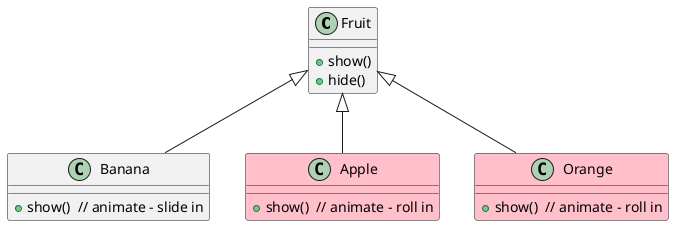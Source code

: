 @startuml

class Fruit {
  + show()
  + hide()
}
class Banana {
  + show()  // animate - slide in
}
class Apple #pink {
  + show()  // animate - roll in
}
class Orange #pink {
  + show()  // animate - roll in
}

Fruit <|-- Banana
Fruit <|-- Apple
Fruit <|-- Orange

@enduml
